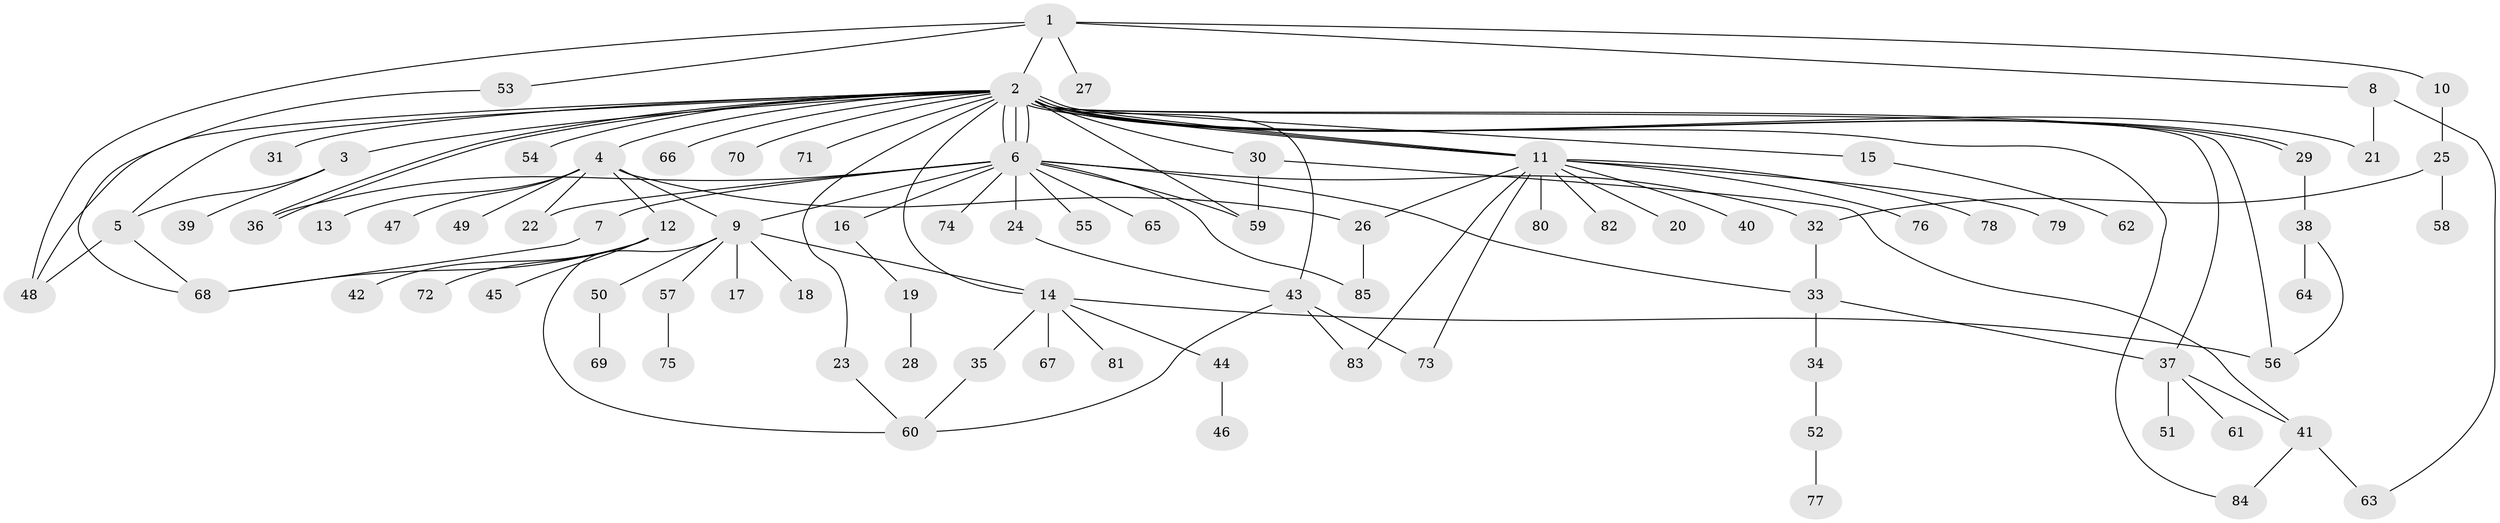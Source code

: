 // coarse degree distribution, {5: 0.03076923076923077, 33: 0.015384615384615385, 4: 0.1076923076923077, 7: 0.03076923076923077, 17: 0.015384615384615385, 2: 0.2, 3: 0.1076923076923077, 12: 0.015384615384615385, 1: 0.47692307692307695}
// Generated by graph-tools (version 1.1) at 2025/23/03/03/25 07:23:53]
// undirected, 85 vertices, 119 edges
graph export_dot {
graph [start="1"]
  node [color=gray90,style=filled];
  1;
  2;
  3;
  4;
  5;
  6;
  7;
  8;
  9;
  10;
  11;
  12;
  13;
  14;
  15;
  16;
  17;
  18;
  19;
  20;
  21;
  22;
  23;
  24;
  25;
  26;
  27;
  28;
  29;
  30;
  31;
  32;
  33;
  34;
  35;
  36;
  37;
  38;
  39;
  40;
  41;
  42;
  43;
  44;
  45;
  46;
  47;
  48;
  49;
  50;
  51;
  52;
  53;
  54;
  55;
  56;
  57;
  58;
  59;
  60;
  61;
  62;
  63;
  64;
  65;
  66;
  67;
  68;
  69;
  70;
  71;
  72;
  73;
  74;
  75;
  76;
  77;
  78;
  79;
  80;
  81;
  82;
  83;
  84;
  85;
  1 -- 2;
  1 -- 8;
  1 -- 10;
  1 -- 27;
  1 -- 48;
  1 -- 53;
  2 -- 3;
  2 -- 4;
  2 -- 5;
  2 -- 6;
  2 -- 6;
  2 -- 6;
  2 -- 11;
  2 -- 11;
  2 -- 11;
  2 -- 14;
  2 -- 15;
  2 -- 21;
  2 -- 23;
  2 -- 29;
  2 -- 29;
  2 -- 30;
  2 -- 31;
  2 -- 36;
  2 -- 36;
  2 -- 37;
  2 -- 43;
  2 -- 48;
  2 -- 54;
  2 -- 56;
  2 -- 59;
  2 -- 66;
  2 -- 70;
  2 -- 71;
  2 -- 84;
  3 -- 5;
  3 -- 39;
  4 -- 9;
  4 -- 12;
  4 -- 13;
  4 -- 22;
  4 -- 26;
  4 -- 47;
  4 -- 49;
  5 -- 48;
  5 -- 68;
  6 -- 7;
  6 -- 9;
  6 -- 16;
  6 -- 22;
  6 -- 24;
  6 -- 32;
  6 -- 33;
  6 -- 36;
  6 -- 55;
  6 -- 59;
  6 -- 65;
  6 -- 74;
  6 -- 85;
  7 -- 68;
  8 -- 21;
  8 -- 63;
  9 -- 14;
  9 -- 17;
  9 -- 18;
  9 -- 50;
  9 -- 57;
  9 -- 60;
  10 -- 25;
  11 -- 20;
  11 -- 26;
  11 -- 40;
  11 -- 73;
  11 -- 76;
  11 -- 78;
  11 -- 79;
  11 -- 80;
  11 -- 82;
  11 -- 83;
  12 -- 42;
  12 -- 45;
  12 -- 68;
  12 -- 72;
  14 -- 35;
  14 -- 44;
  14 -- 56;
  14 -- 67;
  14 -- 81;
  15 -- 62;
  16 -- 19;
  19 -- 28;
  23 -- 60;
  24 -- 43;
  25 -- 32;
  25 -- 58;
  26 -- 85;
  29 -- 38;
  30 -- 41;
  30 -- 59;
  32 -- 33;
  33 -- 34;
  33 -- 37;
  34 -- 52;
  35 -- 60;
  37 -- 41;
  37 -- 51;
  37 -- 61;
  38 -- 56;
  38 -- 64;
  41 -- 63;
  41 -- 84;
  43 -- 60;
  43 -- 73;
  43 -- 83;
  44 -- 46;
  50 -- 69;
  52 -- 77;
  53 -- 68;
  57 -- 75;
}
